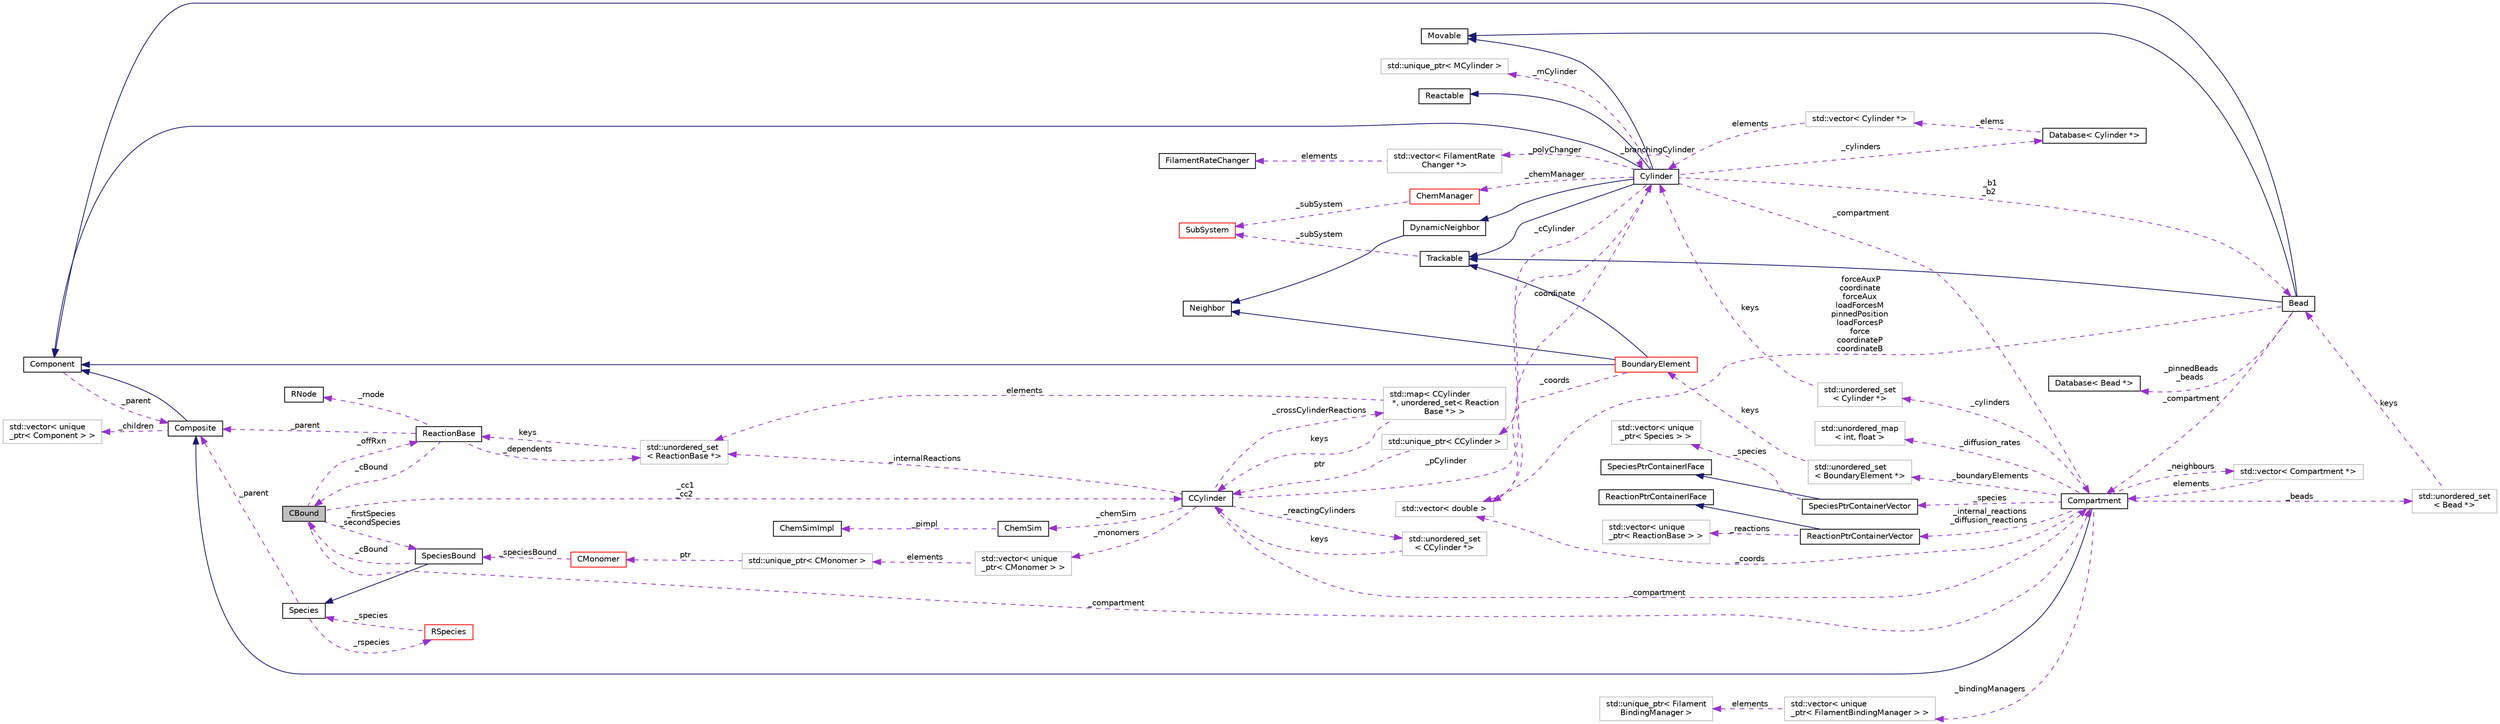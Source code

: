 digraph "CBound"
{
 // INTERACTIVE_SVG=YES
  edge [fontname="Helvetica",fontsize="10",labelfontname="Helvetica",labelfontsize="10"];
  node [fontname="Helvetica",fontsize="10",shape=record];
  rankdir="LR";
  Node4 [label="CBound",height=0.2,width=0.4,color="black", fillcolor="grey75", style="filled", fontcolor="black"];
  Node5 -> Node4 [dir="back",color="darkorchid3",fontsize="10",style="dashed",label=" _cc1\n_cc2" ,fontname="Helvetica"];
  Node5 [label="CCylinder",height=0.2,width=0.4,color="black", fillcolor="white", style="filled",URL="$classCCylinder.html",tooltip="Holds all CMonomers and Reactions associated with it. "];
  Node6 -> Node5 [dir="back",color="darkorchid3",fontsize="10",style="dashed",label=" _crossCylinderReactions" ,fontname="Helvetica"];
  Node6 [label="std::map\< CCylinder\l *, unordered_set\< Reaction\lBase *\> \>",height=0.2,width=0.4,color="grey75", fillcolor="white", style="filled"];
  Node5 -> Node6 [dir="back",color="darkorchid3",fontsize="10",style="dashed",label=" keys" ,fontname="Helvetica"];
  Node7 -> Node6 [dir="back",color="darkorchid3",fontsize="10",style="dashed",label=" elements" ,fontname="Helvetica"];
  Node7 [label="std::unordered_set\l\< ReactionBase *\>",height=0.2,width=0.4,color="grey75", fillcolor="white", style="filled"];
  Node8 -> Node7 [dir="back",color="darkorchid3",fontsize="10",style="dashed",label=" keys" ,fontname="Helvetica"];
  Node8 [label="ReactionBase",height=0.2,width=0.4,color="black", fillcolor="white", style="filled",URL="$classReactionBase.html",tooltip="Represents an abstract interface for simple chemical reactions of the form A + B -> C..."];
  Node9 -> Node8 [dir="back",color="darkorchid3",fontsize="10",style="dashed",label=" _parent" ,fontname="Helvetica"];
  Node9 [label="Composite",height=0.2,width=0.4,color="black", fillcolor="white", style="filled",URL="$classComposite.html",tooltip="The aggregating class for the Composite pattern. "];
  Node10 -> Node9 [dir="back",color="midnightblue",fontsize="10",style="solid",fontname="Helvetica"];
  Node10 [label="Component",height=0.2,width=0.4,color="black", fillcolor="white", style="filled",URL="$classComponent.html",tooltip="The base class for the Composite pattern hieararchy. "];
  Node9 -> Node10 [dir="back",color="darkorchid3",fontsize="10",style="dashed",label=" _parent" ,fontname="Helvetica"];
  Node11 -> Node9 [dir="back",color="darkorchid3",fontsize="10",style="dashed",label=" _children" ,fontname="Helvetica"];
  Node11 [label="std::vector\< unique\l_ptr\< Component \> \>",height=0.2,width=0.4,color="grey75", fillcolor="white", style="filled"];
  Node7 -> Node8 [dir="back",color="darkorchid3",fontsize="10",style="dashed",label=" _dependents" ,fontname="Helvetica"];
  Node4 -> Node8 [dir="back",color="darkorchid3",fontsize="10",style="dashed",label=" _cBound" ,fontname="Helvetica"];
  Node13 -> Node8 [dir="back",color="darkorchid3",fontsize="10",style="dashed",label=" _rnode" ,fontname="Helvetica"];
  Node13 [label="RNode",height=0.2,width=0.4,color="black", fillcolor="white", style="filled",URL="$classRNode.html",tooltip="This is an abstract base class for classes that need to be associated with the given Reaction object..."];
  Node14 -> Node5 [dir="back",color="darkorchid3",fontsize="10",style="dashed",label=" _monomers" ,fontname="Helvetica"];
  Node14 [label="std::vector\< unique\l_ptr\< CMonomer \> \>",height=0.2,width=0.4,color="grey75", fillcolor="white", style="filled"];
  Node15 -> Node14 [dir="back",color="darkorchid3",fontsize="10",style="dashed",label=" elements" ,fontname="Helvetica"];
  Node15 [label="std::unique_ptr\< CMonomer \>",height=0.2,width=0.4,color="grey75", fillcolor="white", style="filled"];
  Node16 -> Node15 [dir="back",color="darkorchid3",fontsize="10",style="dashed",label=" ptr" ,fontname="Helvetica"];
  Node16 [label="CMonomer",height=0.2,width=0.4,color="red", fillcolor="white", style="filled",URL="$classCMonomer.html",tooltip="Represents a container for all Species that could be contained in a particular filament element at a ..."];
  Node23 -> Node16 [dir="back",color="darkorchid3",fontsize="10",style="dashed",label=" _speciesBound" ,fontname="Helvetica"];
  Node23 [label="SpeciesBound",height=0.2,width=0.4,color="black", fillcolor="white", style="filled",URL="$classSpeciesBound.html",tooltip="Used for species that can be bound to a Filament. "];
  Node20 -> Node23 [dir="back",color="midnightblue",fontsize="10",style="solid",fontname="Helvetica"];
  Node20 [label="Species",height=0.2,width=0.4,color="black", fillcolor="white", style="filled",URL="$classSpecies.html",tooltip="Represents chemical molecules, tracks their copy number and can be used in Reactions. "];
  Node21 -> Node20 [dir="back",color="darkorchid3",fontsize="10",style="dashed",label=" _rspecies" ,fontname="Helvetica"];
  Node21 [label="RSpecies",height=0.2,width=0.4,color="red", fillcolor="white", style="filled",URL="$classRSpecies.html",tooltip="Represents the reactive aspect of chemical molecules. "];
  Node20 -> Node21 [dir="back",color="darkorchid3",fontsize="10",style="dashed",label=" _species" ,fontname="Helvetica"];
  Node9 -> Node20 [dir="back",color="darkorchid3",fontsize="10",style="dashed",label=" _parent" ,fontname="Helvetica"];
  Node4 -> Node23 [dir="back",color="darkorchid3",fontsize="10",style="dashed",label=" _cBound" ,fontname="Helvetica"];
  Node24 -> Node5 [dir="back",color="darkorchid3",fontsize="10",style="dashed",label=" _pCylinder" ,fontname="Helvetica"];
  Node24 [label="Cylinder",height=0.2,width=0.4,color="black", fillcolor="white", style="filled",URL="$classCylinder.html",tooltip="A container to store a MCylinder and CCylinder. "];
  Node10 -> Node24 [dir="back",color="midnightblue",fontsize="10",style="solid",fontname="Helvetica"];
  Node25 -> Node24 [dir="back",color="midnightblue",fontsize="10",style="solid",fontname="Helvetica"];
  Node25 [label="Trackable",height=0.2,width=0.4,color="black", fillcolor="white", style="filled",URL="$classTrackable.html",tooltip="An abstract base class for a trackable object in the SubSystem. "];
  Node26 -> Node25 [dir="back",color="darkorchid3",fontsize="10",style="dashed",label=" _subSystem" ,fontname="Helvetica"];
  Node26 [label="SubSystem",height=0.2,width=0.4,color="red", fillcolor="white", style="filled",URL="$classSubSystem.html",tooltip="Manages all Movables and Reactables. "];
  Node28 -> Node24 [dir="back",color="midnightblue",fontsize="10",style="solid",fontname="Helvetica"];
  Node28 [label="Movable",height=0.2,width=0.4,color="black", fillcolor="white", style="filled",URL="$classMovable.html",tooltip="An abstract base class for a movable element in the SubSystem. "];
  Node30 -> Node24 [dir="back",color="midnightblue",fontsize="10",style="solid",fontname="Helvetica"];
  Node30 [label="Reactable",height=0.2,width=0.4,color="black", fillcolor="white", style="filled",URL="$classReactable.html",tooltip="An abstract base class for a reactable element in the SubSystem. "];
  Node64 -> Node24 [dir="back",color="midnightblue",fontsize="10",style="solid",fontname="Helvetica"];
  Node64 [label="DynamicNeighbor",height=0.2,width=0.4,color="black", fillcolor="white", style="filled",URL="$classDynamicNeighbor.html",tooltip="An abstract base class for any element that can be added or removed from a NeighborList dynamically a..."];
  Node38 -> Node64 [dir="back",color="midnightblue",fontsize="10",style="solid",fontname="Helvetica"];
  Node38 [label="Neighbor",height=0.2,width=0.4,color="black", fillcolor="white", style="filled",URL="$classNeighbor.html",tooltip="An abstract base class for any element that can be added or removed from a NeighborList statically at..."];
  Node24 -> Node24 [dir="back",color="darkorchid3",fontsize="10",style="dashed",label=" _branchingCylinder" ,fontname="Helvetica"];
  Node65 -> Node24 [dir="back",color="darkorchid3",fontsize="10",style="dashed",label=" _polyChanger" ,fontname="Helvetica"];
  Node65 [label="std::vector\< FilamentRate\lChanger *\>",height=0.2,width=0.4,color="grey75", fillcolor="white", style="filled"];
  Node66 -> Node65 [dir="back",color="darkorchid3",fontsize="10",style="dashed",label=" elements" ,fontname="Helvetica"];
  Node66 [label="FilamentRateChanger",height=0.2,width=0.4,color="black", fillcolor="white", style="filled",URL="$classFilamentRateChanger.html",tooltip="Used to change Filament reaction rates based on forces in the network. "];
  Node67 -> Node24 [dir="back",color="darkorchid3",fontsize="10",style="dashed",label=" _cCylinder" ,fontname="Helvetica"];
  Node67 [label="std::unique_ptr\< CCylinder \>",height=0.2,width=0.4,color="grey75", fillcolor="white", style="filled"];
  Node5 -> Node67 [dir="back",color="darkorchid3",fontsize="10",style="dashed",label=" ptr" ,fontname="Helvetica"];
  Node44 -> Node24 [dir="back",color="darkorchid3",fontsize="10",style="dashed",label=" _b1\n_b2" ,fontname="Helvetica"];
  Node44 [label="Bead",height=0.2,width=0.4,color="black", fillcolor="white", style="filled",URL="$classBead.html",tooltip="Represents a single coordinate between Cylinders, and holds forces needed for mechanical equilibratio..."];
  Node10 -> Node44 [dir="back",color="midnightblue",fontsize="10",style="solid",fontname="Helvetica"];
  Node25 -> Node44 [dir="back",color="midnightblue",fontsize="10",style="solid",fontname="Helvetica"];
  Node28 -> Node44 [dir="back",color="midnightblue",fontsize="10",style="solid",fontname="Helvetica"];
  Node42 -> Node44 [dir="back",color="darkorchid3",fontsize="10",style="dashed",label=" _compartment" ,fontname="Helvetica"];
  Node42 [label="Compartment",height=0.2,width=0.4,color="black", fillcolor="white", style="filled",URL="$classCompartment.html",tooltip="A container or holding Species and Reactions. "];
  Node9 -> Node42 [dir="back",color="midnightblue",fontsize="10",style="solid",fontname="Helvetica"];
  Node43 -> Node42 [dir="back",color="darkorchid3",fontsize="10",style="dashed",label=" _beads" ,fontname="Helvetica"];
  Node43 [label="std::unordered_set\l\< Bead *\>",height=0.2,width=0.4,color="grey75", fillcolor="white", style="filled"];
  Node44 -> Node43 [dir="back",color="darkorchid3",fontsize="10",style="dashed",label=" keys" ,fontname="Helvetica"];
  Node46 -> Node42 [dir="back",color="darkorchid3",fontsize="10",style="dashed",label=" _neighbours" ,fontname="Helvetica"];
  Node46 [label="std::vector\< Compartment *\>",height=0.2,width=0.4,color="grey75", fillcolor="white", style="filled"];
  Node42 -> Node46 [dir="back",color="darkorchid3",fontsize="10",style="dashed",label=" elements" ,fontname="Helvetica"];
  Node47 -> Node42 [dir="back",color="darkorchid3",fontsize="10",style="dashed",label=" _cylinders" ,fontname="Helvetica"];
  Node47 [label="std::unordered_set\l\< Cylinder *\>",height=0.2,width=0.4,color="grey75", fillcolor="white", style="filled"];
  Node24 -> Node47 [dir="back",color="darkorchid3",fontsize="10",style="dashed",label=" keys" ,fontname="Helvetica"];
  Node48 -> Node42 [dir="back",color="darkorchid3",fontsize="10",style="dashed",label=" _boundaryElements" ,fontname="Helvetica"];
  Node48 [label="std::unordered_set\l\< BoundaryElement *\>",height=0.2,width=0.4,color="grey75", fillcolor="white", style="filled"];
  Node37 -> Node48 [dir="back",color="darkorchid3",fontsize="10",style="dashed",label=" keys" ,fontname="Helvetica"];
  Node37 [label="BoundaryElement",height=0.2,width=0.4,color="red", fillcolor="white", style="filled",URL="$classBoundaryElement.html",tooltip="Represents an element of a BoundarySurface. "];
  Node10 -> Node37 [dir="back",color="midnightblue",fontsize="10",style="solid",fontname="Helvetica"];
  Node25 -> Node37 [dir="back",color="midnightblue",fontsize="10",style="solid",fontname="Helvetica"];
  Node38 -> Node37 [dir="back",color="midnightblue",fontsize="10",style="solid",fontname="Helvetica"];
  Node40 -> Node37 [dir="back",color="darkorchid3",fontsize="10",style="dashed",label=" _coords" ,fontname="Helvetica"];
  Node40 [label="std::vector\< double \>",height=0.2,width=0.4,color="grey75", fillcolor="white", style="filled"];
  Node49 -> Node42 [dir="back",color="darkorchid3",fontsize="10",style="dashed",label=" _internal_reactions\n_diffusion_reactions" ,fontname="Helvetica"];
  Node49 [label="ReactionPtrContainerVector",height=0.2,width=0.4,color="black", fillcolor="white", style="filled",URL="$classReactionPtrContainerVector.html",tooltip="A concrete class implementing the ReactionPtrContainerIFace, using vector<unique_ptr<ReactionBase>> a..."];
  Node50 -> Node49 [dir="back",color="midnightblue",fontsize="10",style="solid",fontname="Helvetica"];
  Node50 [label="ReactionPtrContainerIFace",height=0.2,width=0.4,color="black", fillcolor="white", style="filled",URL="$classReactionPtrContainerIFace.html",tooltip="An abstract interface for a container of pointers to reaction objects. "];
  Node51 -> Node49 [dir="back",color="darkorchid3",fontsize="10",style="dashed",label=" _reactions" ,fontname="Helvetica"];
  Node51 [label="std::vector\< unique\l_ptr\< ReactionBase \> \>",height=0.2,width=0.4,color="grey75", fillcolor="white", style="filled"];
  Node53 -> Node42 [dir="back",color="darkorchid3",fontsize="10",style="dashed",label=" _diffusion_rates" ,fontname="Helvetica"];
  Node53 [label="std::unordered_map\l\< int, float \>",height=0.2,width=0.4,color="grey75", fillcolor="white", style="filled"];
  Node40 -> Node42 [dir="back",color="darkorchid3",fontsize="10",style="dashed",label=" _coords" ,fontname="Helvetica"];
  Node54 -> Node42 [dir="back",color="darkorchid3",fontsize="10",style="dashed",label=" _bindingManagers" ,fontname="Helvetica"];
  Node54 [label="std::vector\< unique\l_ptr\< FilamentBindingManager \> \>",height=0.2,width=0.4,color="grey75", fillcolor="white", style="filled"];
  Node55 -> Node54 [dir="back",color="darkorchid3",fontsize="10",style="dashed",label=" elements" ,fontname="Helvetica"];
  Node55 [label="std::unique_ptr\< Filament\lBindingManager \>",height=0.2,width=0.4,color="grey75", fillcolor="white", style="filled"];
  Node59 -> Node42 [dir="back",color="darkorchid3",fontsize="10",style="dashed",label=" _species" ,fontname="Helvetica"];
  Node59 [label="SpeciesPtrContainerVector",height=0.2,width=0.4,color="black", fillcolor="white", style="filled",URL="$classSpeciesPtrContainerVector.html",tooltip="A concrete class implementing the SpeciesPtrContainerIFace, using vector<unique_ptr<Species>> as the ..."];
  Node60 -> Node59 [dir="back",color="midnightblue",fontsize="10",style="solid",fontname="Helvetica"];
  Node60 [label="SpeciesPtrContainerIFace",height=0.2,width=0.4,color="black", fillcolor="white", style="filled",URL="$classSpeciesPtrContainerIFace.html",tooltip="An abstract interface for a container of pointers to Species objects. "];
  Node61 -> Node59 [dir="back",color="darkorchid3",fontsize="10",style="dashed",label=" _species" ,fontname="Helvetica"];
  Node61 [label="std::vector\< unique\l_ptr\< Species \> \>",height=0.2,width=0.4,color="grey75", fillcolor="white", style="filled"];
  Node45 -> Node44 [dir="back",color="darkorchid3",fontsize="10",style="dashed",label=" _pinnedBeads\n_beads" ,fontname="Helvetica"];
  Node45 [label="Database\< Bead *\>",height=0.2,width=0.4,color="black", fillcolor="white", style="filled",URL="$classDatabase.html"];
  Node40 -> Node44 [dir="back",color="darkorchid3",fontsize="10",style="dashed",label=" forceAuxP\ncoordinate\nforceAux\nloadForcesM\npinnedPosition\nloadForcesP\nforce\ncoordinateP\ncoordinateB" ,fontname="Helvetica"];
  Node68 -> Node24 [dir="back",color="darkorchid3",fontsize="10",style="dashed",label=" _cylinders" ,fontname="Helvetica"];
  Node68 [label="Database\< Cylinder *\>",height=0.2,width=0.4,color="black", fillcolor="white", style="filled",URL="$classDatabase.html"];
  Node69 -> Node68 [dir="back",color="darkorchid3",fontsize="10",style="dashed",label=" _elems" ,fontname="Helvetica"];
  Node69 [label="std::vector\< Cylinder *\>",height=0.2,width=0.4,color="grey75", fillcolor="white", style="filled"];
  Node24 -> Node69 [dir="back",color="darkorchid3",fontsize="10",style="dashed",label=" elements" ,fontname="Helvetica"];
  Node42 -> Node24 [dir="back",color="darkorchid3",fontsize="10",style="dashed",label=" _compartment" ,fontname="Helvetica"];
  Node70 -> Node24 [dir="back",color="darkorchid3",fontsize="10",style="dashed",label=" _chemManager" ,fontname="Helvetica"];
  Node70 [label="ChemManager",height=0.2,width=0.4,color="red", fillcolor="white", style="filled",URL="$classChemManager.html",tooltip="For initailizing chemical reactions based on a specific system. "];
  Node26 -> Node70 [dir="back",color="darkorchid3",fontsize="10",style="dashed",label=" _subSystem" ,fontname="Helvetica"];
  Node82 -> Node24 [dir="back",color="darkorchid3",fontsize="10",style="dashed",label=" _mCylinder" ,fontname="Helvetica"];
  Node82 [label="std::unique_ptr\< MCylinder \>",height=0.2,width=0.4,color="grey75", fillcolor="white", style="filled"];
  Node40 -> Node24 [dir="back",color="darkorchid3",fontsize="10",style="dashed",label=" coordinate" ,fontname="Helvetica"];
  Node84 -> Node5 [dir="back",color="darkorchid3",fontsize="10",style="dashed",label=" _reactingCylinders" ,fontname="Helvetica"];
  Node84 [label="std::unordered_set\l\< CCylinder *\>",height=0.2,width=0.4,color="grey75", fillcolor="white", style="filled"];
  Node5 -> Node84 [dir="back",color="darkorchid3",fontsize="10",style="dashed",label=" keys" ,fontname="Helvetica"];
  Node42 -> Node5 [dir="back",color="darkorchid3",fontsize="10",style="dashed",label=" _compartment" ,fontname="Helvetica"];
  Node7 -> Node5 [dir="back",color="darkorchid3",fontsize="10",style="dashed",label=" _internalReactions" ,fontname="Helvetica"];
  Node85 -> Node5 [dir="back",color="darkorchid3",fontsize="10",style="dashed",label=" _chemSim" ,fontname="Helvetica"];
  Node85 [label="ChemSim",height=0.2,width=0.4,color="black", fillcolor="white", style="filled",URL="$classChemSim.html",tooltip="Used to manage running a network of chemical reactions. "];
  Node86 -> Node85 [dir="back",color="darkorchid3",fontsize="10",style="dashed",label=" _pimpl" ,fontname="Helvetica"];
  Node86 [label="ChemSimImpl",height=0.2,width=0.4,color="black", fillcolor="white", style="filled",URL="$classChemSimImpl.html",tooltip="An abstract base class for algorithms that run stochastic chemical kinetics. "];
  Node42 -> Node4 [dir="back",color="darkorchid3",fontsize="10",style="dashed",label=" _compartment" ,fontname="Helvetica"];
  Node23 -> Node4 [dir="back",color="darkorchid3",fontsize="10",style="dashed",label=" _firstSpecies\n_secondSpecies" ,fontname="Helvetica"];
  Node8 -> Node4 [dir="back",color="darkorchid3",fontsize="10",style="dashed",label=" _offRxn" ,fontname="Helvetica"];
}
